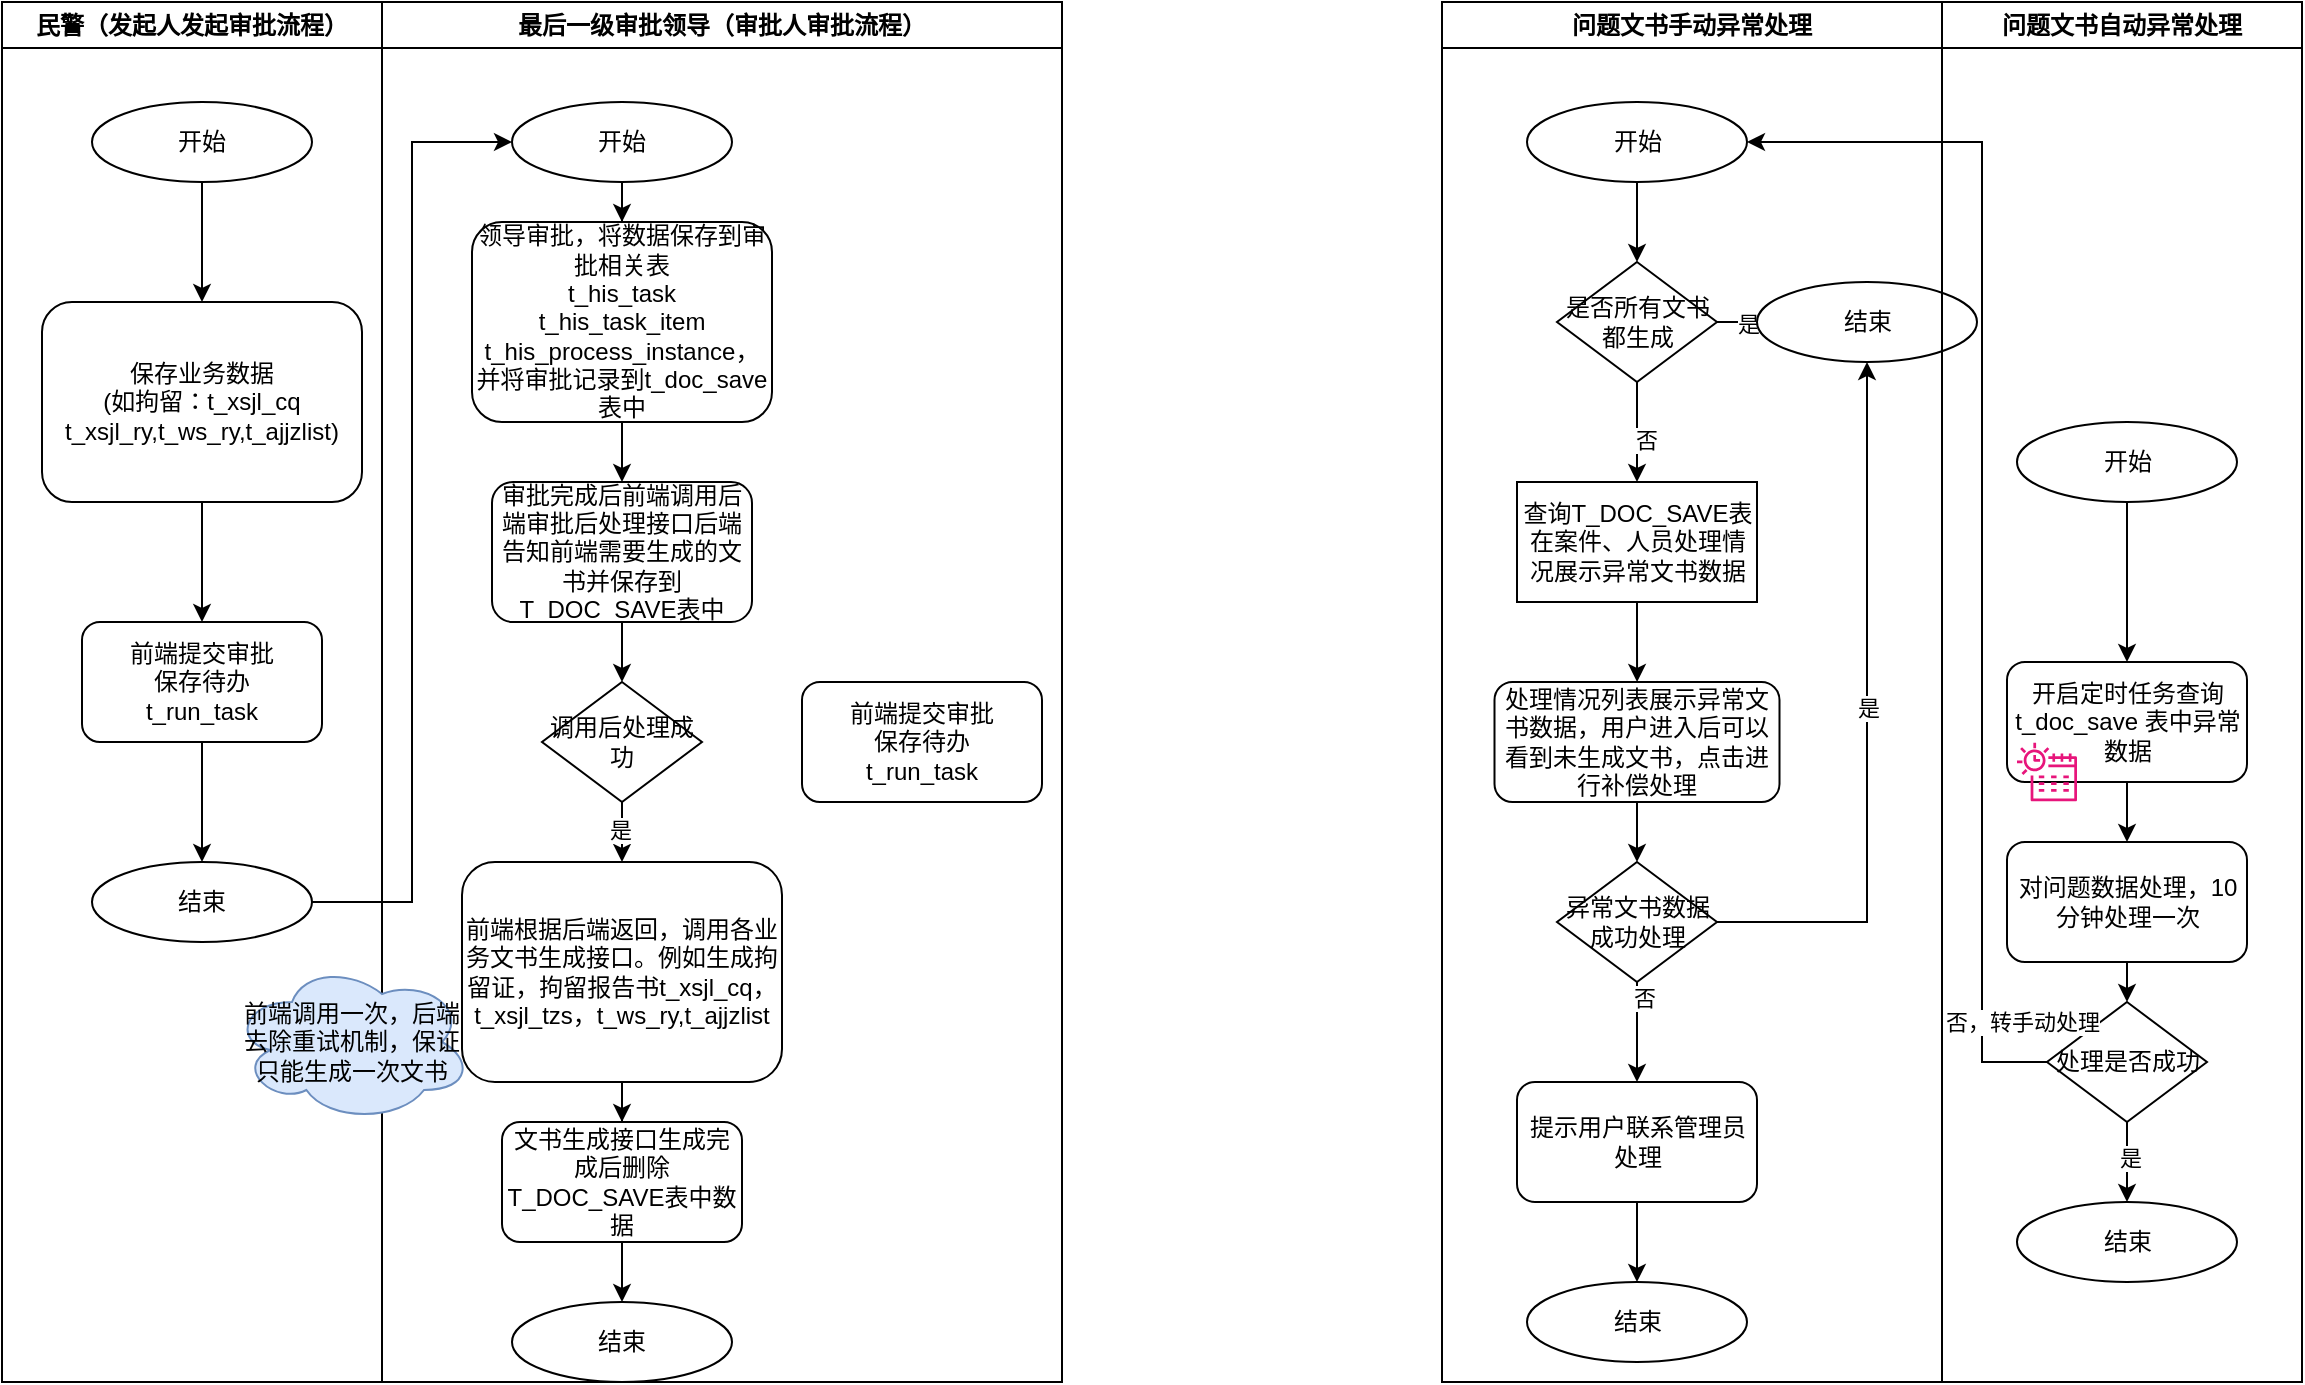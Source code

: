 <mxfile version="22.0.8" type="github">
  <diagram name="第 1 页" id="LQdozCUzeREpDvEhHPBl">
    <mxGraphModel dx="1562" dy="862" grid="1" gridSize="10" guides="1" tooltips="1" connect="1" arrows="1" fold="1" page="1" pageScale="1" pageWidth="827" pageHeight="1169" math="0" shadow="0">
      <root>
        <mxCell id="0" />
        <mxCell id="1" parent="0" />
        <mxCell id="CQb4Y2ikIRKzOgYr6Xi7-2" value="民警（发起人发起审批流程）" style="swimlane;whiteSpace=wrap;html=1;" parent="1" vertex="1">
          <mxGeometry x="50" y="80" width="190" height="690" as="geometry" />
        </mxCell>
        <mxCell id="CQb4Y2ikIRKzOgYr6Xi7-4" value="结束" style="ellipse;whiteSpace=wrap;html=1;" parent="CQb4Y2ikIRKzOgYr6Xi7-2" vertex="1">
          <mxGeometry x="45" y="430" width="110" height="40" as="geometry" />
        </mxCell>
        <mxCell id="T9YjubL9M0EGLn5qWtzr-1" value="保存业务数据&lt;br&gt;(如拘留：t_xsjl_cq&lt;br&gt;&lt;span style=&quot;background-color: initial;&quot;&gt;t_xsjl_ry,t_ws_ry,t_ajjzlist&lt;/span&gt;)" style="rounded=1;whiteSpace=wrap;html=1;" parent="CQb4Y2ikIRKzOgYr6Xi7-2" vertex="1">
          <mxGeometry x="20" y="150" width="160" height="100" as="geometry" />
        </mxCell>
        <mxCell id="T9YjubL9M0EGLn5qWtzr-2" value="前端提交审批&lt;br&gt;保存待办&lt;br&gt;t_run_task" style="whiteSpace=wrap;html=1;rounded=1;" parent="CQb4Y2ikIRKzOgYr6Xi7-2" vertex="1">
          <mxGeometry x="40" y="310" width="120" height="60" as="geometry" />
        </mxCell>
        <mxCell id="T9YjubL9M0EGLn5qWtzr-3" value="" style="edgeStyle=orthogonalEdgeStyle;rounded=0;orthogonalLoop=1;jettySize=auto;html=1;" parent="CQb4Y2ikIRKzOgYr6Xi7-2" source="T9YjubL9M0EGLn5qWtzr-1" target="T9YjubL9M0EGLn5qWtzr-2" edge="1">
          <mxGeometry relative="1" as="geometry" />
        </mxCell>
        <mxCell id="CQb4Y2ikIRKzOgYr6Xi7-5" style="edgeStyle=orthogonalEdgeStyle;rounded=0;orthogonalLoop=1;jettySize=auto;html=1;exitX=0.5;exitY=1;exitDx=0;exitDy=0;entryX=0.5;entryY=0;entryDx=0;entryDy=0;" parent="CQb4Y2ikIRKzOgYr6Xi7-2" source="T9YjubL9M0EGLn5qWtzr-2" target="CQb4Y2ikIRKzOgYr6Xi7-4" edge="1">
          <mxGeometry relative="1" as="geometry" />
        </mxCell>
        <mxCell id="T9YjubL9M0EGLn5qWtzr-10" value="开始" style="ellipse;whiteSpace=wrap;html=1;" parent="CQb4Y2ikIRKzOgYr6Xi7-2" vertex="1">
          <mxGeometry x="45" y="50" width="110" height="40" as="geometry" />
        </mxCell>
        <mxCell id="T9YjubL9M0EGLn5qWtzr-11" value="" style="edgeStyle=orthogonalEdgeStyle;rounded=0;orthogonalLoop=1;jettySize=auto;html=1;" parent="CQb4Y2ikIRKzOgYr6Xi7-2" source="T9YjubL9M0EGLn5qWtzr-10" target="T9YjubL9M0EGLn5qWtzr-1" edge="1">
          <mxGeometry relative="1" as="geometry" />
        </mxCell>
        <mxCell id="CQb4Y2ikIRKzOgYr6Xi7-3" value="最后一级审批领导（审批人审批流程）" style="swimlane;whiteSpace=wrap;html=1;" parent="1" vertex="1">
          <mxGeometry x="240" y="80" width="340" height="690" as="geometry" />
        </mxCell>
        <mxCell id="CQb4Y2ikIRKzOgYr6Xi7-7" value="" style="edgeStyle=orthogonalEdgeStyle;rounded=0;orthogonalLoop=1;jettySize=auto;html=1;" parent="CQb4Y2ikIRKzOgYr6Xi7-3" source="CQb4Y2ikIRKzOgYr6Xi7-6" target="T9YjubL9M0EGLn5qWtzr-4" edge="1">
          <mxGeometry relative="1" as="geometry" />
        </mxCell>
        <mxCell id="CQb4Y2ikIRKzOgYr6Xi7-6" value="开始" style="ellipse;whiteSpace=wrap;html=1;" parent="CQb4Y2ikIRKzOgYr6Xi7-3" vertex="1">
          <mxGeometry x="65" y="50" width="110" height="40" as="geometry" />
        </mxCell>
        <mxCell id="T9YjubL9M0EGLn5qWtzr-4" value="领导审批，将数据保存到审批相关表&lt;br&gt;&lt;div&gt;&lt;span style=&quot;background-color: initial;&quot;&gt;t_his_task&lt;/span&gt;&lt;br&gt;&lt;/div&gt;&lt;div&gt;t_his_task_item&lt;/div&gt;&lt;div&gt;t_his_process_instance，并将审批记录到t_doc_save表中&lt;/div&gt;" style="whiteSpace=wrap;html=1;rounded=1;" parent="CQb4Y2ikIRKzOgYr6Xi7-3" vertex="1">
          <mxGeometry x="45" y="110" width="150" height="100" as="geometry" />
        </mxCell>
        <mxCell id="fK70rNEL1gAByvbkuTz1-17" style="edgeStyle=orthogonalEdgeStyle;rounded=0;orthogonalLoop=1;jettySize=auto;html=1;exitX=0.5;exitY=1;exitDx=0;exitDy=0;entryX=0.5;entryY=0;entryDx=0;entryDy=0;" edge="1" parent="CQb4Y2ikIRKzOgYr6Xi7-3" source="T9YjubL9M0EGLn5qWtzr-6" target="fK70rNEL1gAByvbkuTz1-16">
          <mxGeometry relative="1" as="geometry" />
        </mxCell>
        <mxCell id="T9YjubL9M0EGLn5qWtzr-6" value="审批完成后前端调用后端审批后处理接口后端告知前端需要生成的文书并保存到T_DOC_SAVE表中" style="whiteSpace=wrap;html=1;rounded=1;" parent="CQb4Y2ikIRKzOgYr6Xi7-3" vertex="1">
          <mxGeometry x="55" y="240" width="130" height="70" as="geometry" />
        </mxCell>
        <mxCell id="T9YjubL9M0EGLn5qWtzr-7" value="" style="edgeStyle=orthogonalEdgeStyle;rounded=0;orthogonalLoop=1;jettySize=auto;html=1;" parent="CQb4Y2ikIRKzOgYr6Xi7-3" source="T9YjubL9M0EGLn5qWtzr-4" target="T9YjubL9M0EGLn5qWtzr-6" edge="1">
          <mxGeometry relative="1" as="geometry" />
        </mxCell>
        <mxCell id="T9YjubL9M0EGLn5qWtzr-12" value="前端根据后端返回，调用各业务文书生成接口。例如生成拘留证，拘留报告书t_xsjl_cq，&lt;br&gt;t_xsjl_tzs，t_ws_ry,t_ajjzlist" style="whiteSpace=wrap;html=1;rounded=1;" parent="CQb4Y2ikIRKzOgYr6Xi7-3" vertex="1">
          <mxGeometry x="40" y="430" width="160" height="110" as="geometry" />
        </mxCell>
        <mxCell id="T9YjubL9M0EGLn5qWtzr-14" value="文书生成接口生成完成后删除T_DOC_SAVE表中数据" style="whiteSpace=wrap;html=1;rounded=1;" parent="CQb4Y2ikIRKzOgYr6Xi7-3" vertex="1">
          <mxGeometry x="60" y="560" width="120" height="60" as="geometry" />
        </mxCell>
        <mxCell id="T9YjubL9M0EGLn5qWtzr-15" value="" style="edgeStyle=orthogonalEdgeStyle;rounded=0;orthogonalLoop=1;jettySize=auto;html=1;" parent="CQb4Y2ikIRKzOgYr6Xi7-3" source="T9YjubL9M0EGLn5qWtzr-12" target="T9YjubL9M0EGLn5qWtzr-14" edge="1">
          <mxGeometry relative="1" as="geometry" />
        </mxCell>
        <mxCell id="T9YjubL9M0EGLn5qWtzr-16" value="结束" style="ellipse;whiteSpace=wrap;html=1;" parent="CQb4Y2ikIRKzOgYr6Xi7-3" vertex="1">
          <mxGeometry x="65" y="650" width="110" height="40" as="geometry" />
        </mxCell>
        <mxCell id="T9YjubL9M0EGLn5qWtzr-17" value="" style="edgeStyle=orthogonalEdgeStyle;rounded=0;orthogonalLoop=1;jettySize=auto;html=1;" parent="CQb4Y2ikIRKzOgYr6Xi7-3" source="T9YjubL9M0EGLn5qWtzr-14" target="T9YjubL9M0EGLn5qWtzr-16" edge="1">
          <mxGeometry relative="1" as="geometry" />
        </mxCell>
        <mxCell id="78vW-5yNQpdt2b7PhhDn-3" value="前端调用一次，后端去除重试机制，保证只能生成一次文书" style="ellipse;shape=cloud;whiteSpace=wrap;html=1;fillColor=#dae8fc;strokeColor=#6c8ebf;" parent="CQb4Y2ikIRKzOgYr6Xi7-3" vertex="1">
          <mxGeometry x="-75" y="480" width="120" height="80" as="geometry" />
        </mxCell>
        <mxCell id="fK70rNEL1gAByvbkuTz1-18" style="edgeStyle=orthogonalEdgeStyle;rounded=0;orthogonalLoop=1;jettySize=auto;html=1;exitX=0.5;exitY=1;exitDx=0;exitDy=0;entryX=0.5;entryY=0;entryDx=0;entryDy=0;" edge="1" parent="CQb4Y2ikIRKzOgYr6Xi7-3" source="fK70rNEL1gAByvbkuTz1-16" target="T9YjubL9M0EGLn5qWtzr-12">
          <mxGeometry relative="1" as="geometry" />
        </mxCell>
        <mxCell id="fK70rNEL1gAByvbkuTz1-19" value="是" style="edgeLabel;html=1;align=center;verticalAlign=middle;resizable=0;points=[];" vertex="1" connectable="0" parent="fK70rNEL1gAByvbkuTz1-18">
          <mxGeometry x="-0.08" y="-1" relative="1" as="geometry">
            <mxPoint as="offset" />
          </mxGeometry>
        </mxCell>
        <mxCell id="fK70rNEL1gAByvbkuTz1-16" value="调用后处理成功" style="rhombus;whiteSpace=wrap;html=1;" vertex="1" parent="CQb4Y2ikIRKzOgYr6Xi7-3">
          <mxGeometry x="80" y="340" width="80" height="60" as="geometry" />
        </mxCell>
        <mxCell id="fK70rNEL1gAByvbkuTz1-20" value="前端提交审批&lt;br&gt;保存待办&lt;br&gt;t_run_task" style="whiteSpace=wrap;html=1;rounded=1;" vertex="1" parent="CQb4Y2ikIRKzOgYr6Xi7-3">
          <mxGeometry x="210" y="340" width="120" height="60" as="geometry" />
        </mxCell>
        <mxCell id="CQb4Y2ikIRKzOgYr6Xi7-8" style="edgeStyle=orthogonalEdgeStyle;rounded=0;orthogonalLoop=1;jettySize=auto;html=1;exitX=1;exitY=0.5;exitDx=0;exitDy=0;entryX=0;entryY=0.5;entryDx=0;entryDy=0;" parent="1" source="CQb4Y2ikIRKzOgYr6Xi7-4" target="CQb4Y2ikIRKzOgYr6Xi7-6" edge="1">
          <mxGeometry relative="1" as="geometry" />
        </mxCell>
        <mxCell id="CQb4Y2ikIRKzOgYr6Xi7-9" value="问题文书手动异常处理" style="swimlane;whiteSpace=wrap;html=1;" parent="1" vertex="1">
          <mxGeometry x="770" y="80" width="250" height="690" as="geometry" />
        </mxCell>
        <mxCell id="CQb4Y2ikIRKzOgYr6Xi7-25" value="" style="edgeStyle=orthogonalEdgeStyle;rounded=0;orthogonalLoop=1;jettySize=auto;html=1;" parent="CQb4Y2ikIRKzOgYr6Xi7-9" source="CQb4Y2ikIRKzOgYr6Xi7-11" target="CQb4Y2ikIRKzOgYr6Xi7-24" edge="1">
          <mxGeometry relative="1" as="geometry" />
        </mxCell>
        <mxCell id="CQb4Y2ikIRKzOgYr6Xi7-11" value="开始" style="ellipse;whiteSpace=wrap;html=1;" parent="CQb4Y2ikIRKzOgYr6Xi7-9" vertex="1">
          <mxGeometry x="42.5" y="50" width="110" height="40" as="geometry" />
        </mxCell>
        <mxCell id="CQb4Y2ikIRKzOgYr6Xi7-27" value="" style="edgeStyle=orthogonalEdgeStyle;rounded=0;orthogonalLoop=1;jettySize=auto;html=1;" parent="CQb4Y2ikIRKzOgYr6Xi7-9" source="CQb4Y2ikIRKzOgYr6Xi7-24" target="CQb4Y2ikIRKzOgYr6Xi7-26" edge="1">
          <mxGeometry relative="1" as="geometry" />
        </mxCell>
        <mxCell id="CQb4Y2ikIRKzOgYr6Xi7-28" value="是" style="edgeLabel;html=1;align=center;verticalAlign=middle;resizable=0;points=[];" parent="CQb4Y2ikIRKzOgYr6Xi7-27" vertex="1" connectable="0">
          <mxGeometry x="-0.171" y="1" relative="1" as="geometry">
            <mxPoint as="offset" />
          </mxGeometry>
        </mxCell>
        <mxCell id="CQb4Y2ikIRKzOgYr6Xi7-30" value="" style="edgeStyle=orthogonalEdgeStyle;rounded=0;orthogonalLoop=1;jettySize=auto;html=1;" parent="CQb4Y2ikIRKzOgYr6Xi7-9" source="CQb4Y2ikIRKzOgYr6Xi7-24" target="CQb4Y2ikIRKzOgYr6Xi7-29" edge="1">
          <mxGeometry relative="1" as="geometry" />
        </mxCell>
        <mxCell id="CQb4Y2ikIRKzOgYr6Xi7-31" value="否" style="edgeLabel;html=1;align=center;verticalAlign=middle;resizable=0;points=[];" parent="CQb4Y2ikIRKzOgYr6Xi7-30" vertex="1" connectable="0">
          <mxGeometry x="0.152" y="4" relative="1" as="geometry">
            <mxPoint as="offset" />
          </mxGeometry>
        </mxCell>
        <mxCell id="CQb4Y2ikIRKzOgYr6Xi7-24" value="是否所有文书都生成" style="rhombus;whiteSpace=wrap;html=1;" parent="CQb4Y2ikIRKzOgYr6Xi7-9" vertex="1">
          <mxGeometry x="57.5" y="130" width="80" height="60" as="geometry" />
        </mxCell>
        <mxCell id="CQb4Y2ikIRKzOgYr6Xi7-26" value="结束" style="ellipse;whiteSpace=wrap;html=1;" parent="CQb4Y2ikIRKzOgYr6Xi7-9" vertex="1">
          <mxGeometry x="157.5" y="140" width="110" height="40" as="geometry" />
        </mxCell>
        <mxCell id="CQb4Y2ikIRKzOgYr6Xi7-33" value="" style="edgeStyle=orthogonalEdgeStyle;rounded=0;orthogonalLoop=1;jettySize=auto;html=1;" parent="CQb4Y2ikIRKzOgYr6Xi7-9" source="CQb4Y2ikIRKzOgYr6Xi7-29" target="CQb4Y2ikIRKzOgYr6Xi7-32" edge="1">
          <mxGeometry relative="1" as="geometry" />
        </mxCell>
        <mxCell id="CQb4Y2ikIRKzOgYr6Xi7-29" value="查询T_DOC_SAVE表在案件、人员处理情况展示异常文书数据" style="whiteSpace=wrap;html=1;" parent="CQb4Y2ikIRKzOgYr6Xi7-9" vertex="1">
          <mxGeometry x="37.5" y="240" width="120" height="60" as="geometry" />
        </mxCell>
        <mxCell id="CQb4Y2ikIRKzOgYr6Xi7-35" style="edgeStyle=orthogonalEdgeStyle;rounded=0;orthogonalLoop=1;jettySize=auto;html=1;exitX=0.5;exitY=1;exitDx=0;exitDy=0;entryX=0.5;entryY=0;entryDx=0;entryDy=0;" parent="CQb4Y2ikIRKzOgYr6Xi7-9" source="CQb4Y2ikIRKzOgYr6Xi7-32" target="CQb4Y2ikIRKzOgYr6Xi7-34" edge="1">
          <mxGeometry relative="1" as="geometry" />
        </mxCell>
        <mxCell id="CQb4Y2ikIRKzOgYr6Xi7-32" value="处理情况列表展示异常文书数据，用户进入后可以看到未生成文书，点击进行补偿处理" style="rounded=1;whiteSpace=wrap;html=1;" parent="CQb4Y2ikIRKzOgYr6Xi7-9" vertex="1">
          <mxGeometry x="26.25" y="340" width="142.5" height="60" as="geometry" />
        </mxCell>
        <mxCell id="CQb4Y2ikIRKzOgYr6Xi7-37" style="edgeStyle=orthogonalEdgeStyle;rounded=0;orthogonalLoop=1;jettySize=auto;html=1;exitX=1;exitY=0.5;exitDx=0;exitDy=0;entryX=0.5;entryY=1;entryDx=0;entryDy=0;" parent="CQb4Y2ikIRKzOgYr6Xi7-9" source="CQb4Y2ikIRKzOgYr6Xi7-34" target="CQb4Y2ikIRKzOgYr6Xi7-26" edge="1">
          <mxGeometry relative="1" as="geometry" />
        </mxCell>
        <mxCell id="CQb4Y2ikIRKzOgYr6Xi7-38" value="是" style="edgeLabel;html=1;align=center;verticalAlign=middle;resizable=0;points=[];" parent="CQb4Y2ikIRKzOgYr6Xi7-37" vertex="1" connectable="0">
          <mxGeometry x="0.027" relative="1" as="geometry">
            <mxPoint as="offset" />
          </mxGeometry>
        </mxCell>
        <mxCell id="CQb4Y2ikIRKzOgYr6Xi7-39" style="edgeStyle=orthogonalEdgeStyle;rounded=0;orthogonalLoop=1;jettySize=auto;html=1;exitX=0.5;exitY=1;exitDx=0;exitDy=0;entryX=0.5;entryY=0;entryDx=0;entryDy=0;" parent="CQb4Y2ikIRKzOgYr6Xi7-9" source="CQb4Y2ikIRKzOgYr6Xi7-34" target="CQb4Y2ikIRKzOgYr6Xi7-36" edge="1">
          <mxGeometry relative="1" as="geometry" />
        </mxCell>
        <mxCell id="78vW-5yNQpdt2b7PhhDn-5" value="否" style="edgeLabel;html=1;align=center;verticalAlign=middle;resizable=0;points=[];" parent="CQb4Y2ikIRKzOgYr6Xi7-39" vertex="1" connectable="0">
          <mxGeometry x="-0.7" y="3" relative="1" as="geometry">
            <mxPoint as="offset" />
          </mxGeometry>
        </mxCell>
        <mxCell id="CQb4Y2ikIRKzOgYr6Xi7-34" value="异常文书数据成功处理" style="rhombus;whiteSpace=wrap;html=1;" parent="CQb4Y2ikIRKzOgYr6Xi7-9" vertex="1">
          <mxGeometry x="57.5" y="430" width="80" height="60" as="geometry" />
        </mxCell>
        <mxCell id="CQb4Y2ikIRKzOgYr6Xi7-42" style="edgeStyle=orthogonalEdgeStyle;rounded=0;orthogonalLoop=1;jettySize=auto;html=1;exitX=0.5;exitY=1;exitDx=0;exitDy=0;entryX=0.5;entryY=0;entryDx=0;entryDy=0;" parent="CQb4Y2ikIRKzOgYr6Xi7-9" source="CQb4Y2ikIRKzOgYr6Xi7-36" target="CQb4Y2ikIRKzOgYr6Xi7-41" edge="1">
          <mxGeometry relative="1" as="geometry" />
        </mxCell>
        <mxCell id="CQb4Y2ikIRKzOgYr6Xi7-36" value="提示用户联系管理员处理" style="rounded=1;whiteSpace=wrap;html=1;" parent="CQb4Y2ikIRKzOgYr6Xi7-9" vertex="1">
          <mxGeometry x="37.5" y="540" width="120" height="60" as="geometry" />
        </mxCell>
        <mxCell id="CQb4Y2ikIRKzOgYr6Xi7-41" value="结束" style="ellipse;whiteSpace=wrap;html=1;" parent="CQb4Y2ikIRKzOgYr6Xi7-9" vertex="1">
          <mxGeometry x="42.5" y="640" width="110" height="40" as="geometry" />
        </mxCell>
        <mxCell id="_m2kNYpwJiGqRbOSwSB2-2" value="问题文书自动异常处理" style="swimlane;whiteSpace=wrap;html=1;" parent="1" vertex="1">
          <mxGeometry x="1020" y="80" width="180" height="690" as="geometry" />
        </mxCell>
        <mxCell id="_m2kNYpwJiGqRbOSwSB2-25" style="edgeStyle=orthogonalEdgeStyle;rounded=0;orthogonalLoop=1;jettySize=auto;html=1;exitX=0.5;exitY=1;exitDx=0;exitDy=0;" parent="_m2kNYpwJiGqRbOSwSB2-2" source="_m2kNYpwJiGqRbOSwSB2-4" target="_m2kNYpwJiGqRbOSwSB2-23" edge="1">
          <mxGeometry relative="1" as="geometry" />
        </mxCell>
        <mxCell id="_m2kNYpwJiGqRbOSwSB2-4" value="开始" style="ellipse;whiteSpace=wrap;html=1;" parent="_m2kNYpwJiGqRbOSwSB2-2" vertex="1">
          <mxGeometry x="37.5" y="210" width="110" height="40" as="geometry" />
        </mxCell>
        <mxCell id="_m2kNYpwJiGqRbOSwSB2-22" value="结束" style="ellipse;whiteSpace=wrap;html=1;" parent="_m2kNYpwJiGqRbOSwSB2-2" vertex="1">
          <mxGeometry x="37.5" y="600" width="110" height="40" as="geometry" />
        </mxCell>
        <mxCell id="_m2kNYpwJiGqRbOSwSB2-27" style="edgeStyle=orthogonalEdgeStyle;rounded=0;orthogonalLoop=1;jettySize=auto;html=1;exitX=0.5;exitY=1;exitDx=0;exitDy=0;entryX=0.5;entryY=0;entryDx=0;entryDy=0;" parent="_m2kNYpwJiGqRbOSwSB2-2" source="_m2kNYpwJiGqRbOSwSB2-23" target="_m2kNYpwJiGqRbOSwSB2-26" edge="1">
          <mxGeometry relative="1" as="geometry" />
        </mxCell>
        <mxCell id="_m2kNYpwJiGqRbOSwSB2-23" value="开启定时任务查询t_doc_save 表中异常数据" style="whiteSpace=wrap;html=1;rounded=1;" parent="_m2kNYpwJiGqRbOSwSB2-2" vertex="1">
          <mxGeometry x="32.5" y="330" width="120" height="60" as="geometry" />
        </mxCell>
        <mxCell id="_m2kNYpwJiGqRbOSwSB2-28" style="edgeStyle=orthogonalEdgeStyle;rounded=0;orthogonalLoop=1;jettySize=auto;html=1;exitX=0.5;exitY=1;exitDx=0;exitDy=0;entryX=0.5;entryY=0;entryDx=0;entryDy=0;" parent="_m2kNYpwJiGqRbOSwSB2-2" source="_m2kNYpwJiGqRbOSwSB2-30" target="_m2kNYpwJiGqRbOSwSB2-22" edge="1">
          <mxGeometry relative="1" as="geometry" />
        </mxCell>
        <mxCell id="_m2kNYpwJiGqRbOSwSB2-32" value="是" style="edgeLabel;html=1;align=center;verticalAlign=middle;resizable=0;points=[];" parent="_m2kNYpwJiGqRbOSwSB2-28" vertex="1" connectable="0">
          <mxGeometry x="-0.1" y="1" relative="1" as="geometry">
            <mxPoint as="offset" />
          </mxGeometry>
        </mxCell>
        <mxCell id="_m2kNYpwJiGqRbOSwSB2-26" value="对问题数据处理，10分钟处理一次" style="whiteSpace=wrap;html=1;rounded=1;" parent="_m2kNYpwJiGqRbOSwSB2-2" vertex="1">
          <mxGeometry x="32.5" y="420" width="120" height="60" as="geometry" />
        </mxCell>
        <mxCell id="_m2kNYpwJiGqRbOSwSB2-29" value="" style="sketch=0;outlineConnect=0;fontColor=#232F3E;gradientColor=none;fillColor=#E7157B;strokeColor=none;dashed=0;verticalLabelPosition=bottom;verticalAlign=top;align=center;html=1;fontSize=12;fontStyle=0;aspect=fixed;pointerEvents=1;shape=mxgraph.aws4.eventbridge_scheduler;" parent="_m2kNYpwJiGqRbOSwSB2-2" vertex="1">
          <mxGeometry x="37.5" y="370" width="30" height="30" as="geometry" />
        </mxCell>
        <mxCell id="_m2kNYpwJiGqRbOSwSB2-30" value="处理是否成功" style="rhombus;whiteSpace=wrap;html=1;" parent="_m2kNYpwJiGqRbOSwSB2-2" vertex="1">
          <mxGeometry x="52.5" y="500" width="80" height="60" as="geometry" />
        </mxCell>
        <mxCell id="_m2kNYpwJiGqRbOSwSB2-31" value="" style="edgeStyle=orthogonalEdgeStyle;rounded=0;orthogonalLoop=1;jettySize=auto;html=1;exitX=0.5;exitY=1;exitDx=0;exitDy=0;entryX=0.5;entryY=0;entryDx=0;entryDy=0;" parent="_m2kNYpwJiGqRbOSwSB2-2" source="_m2kNYpwJiGqRbOSwSB2-26" target="_m2kNYpwJiGqRbOSwSB2-30" edge="1">
          <mxGeometry relative="1" as="geometry">
            <mxPoint x="843" y="560" as="sourcePoint" />
            <mxPoint x="843" y="670" as="targetPoint" />
          </mxGeometry>
        </mxCell>
        <mxCell id="_m2kNYpwJiGqRbOSwSB2-34" style="edgeStyle=orthogonalEdgeStyle;rounded=0;orthogonalLoop=1;jettySize=auto;html=1;exitX=0;exitY=0.5;exitDx=0;exitDy=0;entryX=1;entryY=0.5;entryDx=0;entryDy=0;" parent="1" source="_m2kNYpwJiGqRbOSwSB2-30" target="CQb4Y2ikIRKzOgYr6Xi7-11" edge="1">
          <mxGeometry relative="1" as="geometry">
            <Array as="points">
              <mxPoint x="1040" y="610" />
              <mxPoint x="1040" y="150" />
            </Array>
          </mxGeometry>
        </mxCell>
        <mxCell id="_m2kNYpwJiGqRbOSwSB2-35" value="否，转手动处理" style="edgeLabel;html=1;align=center;verticalAlign=middle;resizable=0;points=[];" parent="_m2kNYpwJiGqRbOSwSB2-34" vertex="1" connectable="0">
          <mxGeometry x="-0.056" y="-1" relative="1" as="geometry">
            <mxPoint x="19" y="235" as="offset" />
          </mxGeometry>
        </mxCell>
      </root>
    </mxGraphModel>
  </diagram>
</mxfile>
